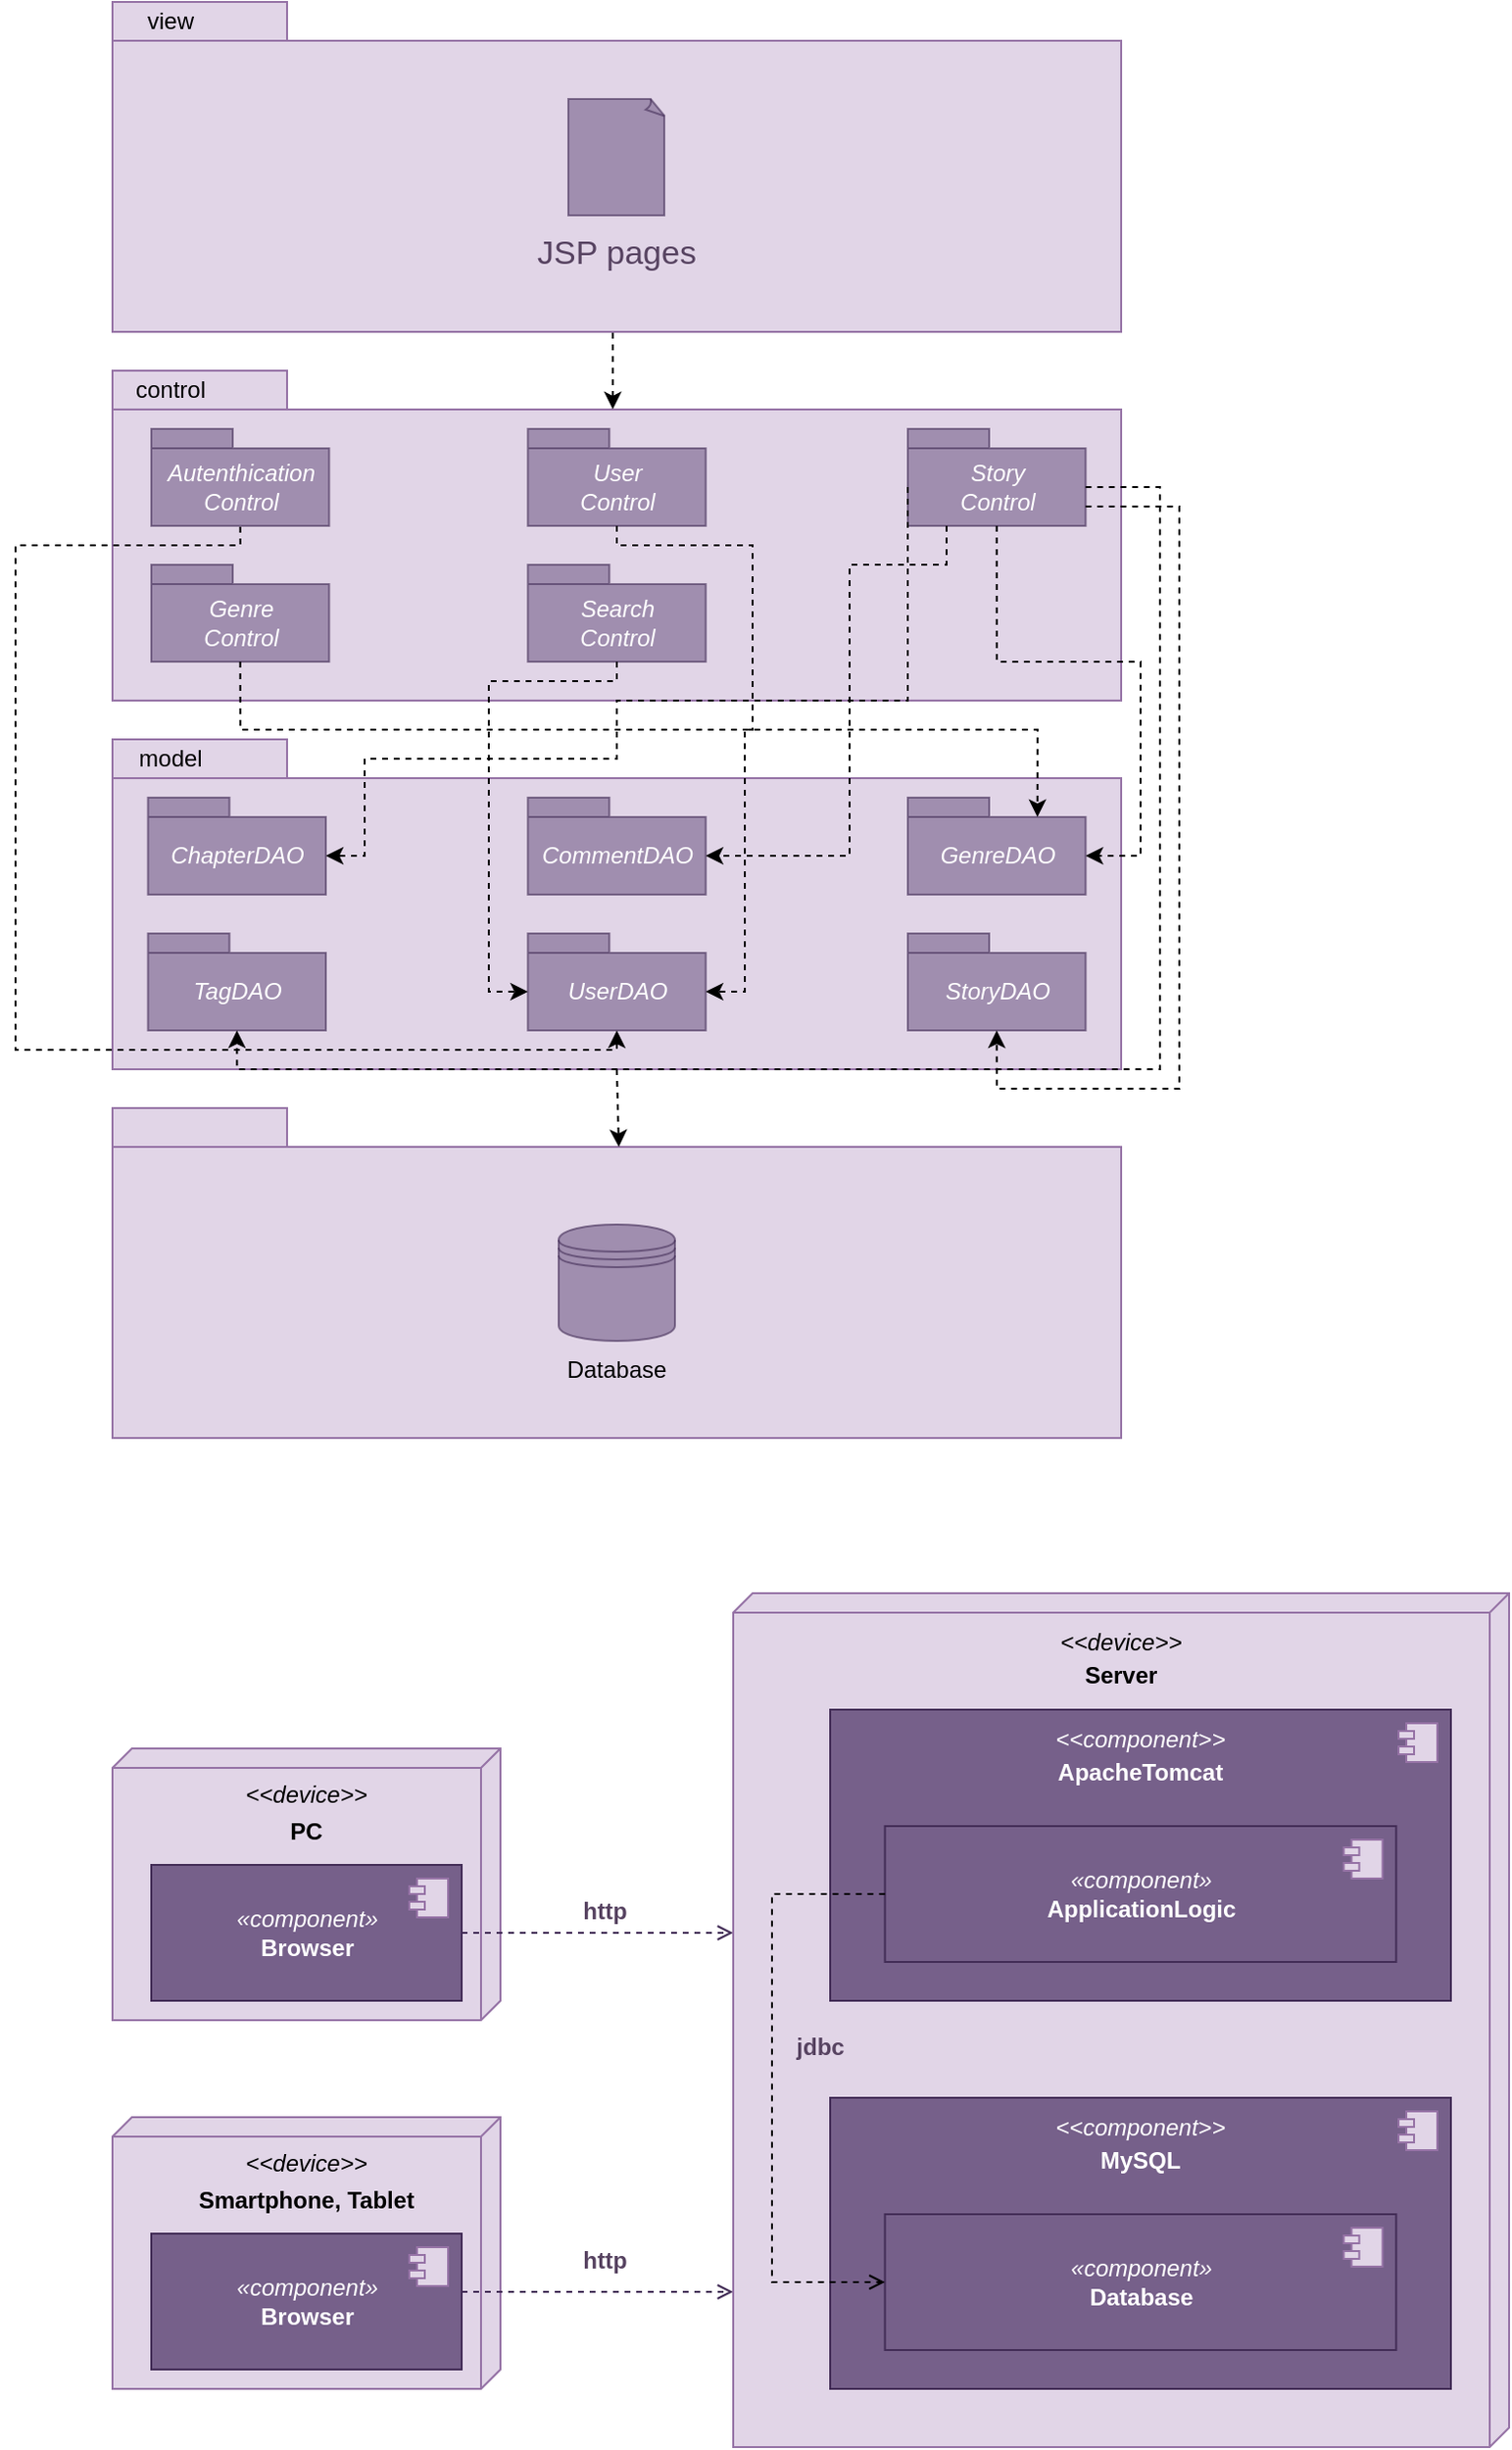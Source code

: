 <mxfile version="20.8.10" type="device"><diagram id="DQOTCtiVCotklaoF1n5Z" name="Pagina-1"><mxGraphModel dx="1480" dy="2035" grid="1" gridSize="10" guides="1" tooltips="1" connect="1" arrows="1" fold="1" page="1" pageScale="1" pageWidth="827" pageHeight="1169" math="0" shadow="0"><root><mxCell id="0"/><mxCell id="1" parent="0"/><mxCell id="dq2Bh-Fn7fIItPew6gEA-5" value="" style="group" parent="1" vertex="1" connectable="0"><mxGeometry x="160" y="240" width="520" height="170" as="geometry"/></mxCell><mxCell id="dq2Bh-Fn7fIItPew6gEA-2" value="" style="shape=folder;fontStyle=1;spacingTop=10;tabWidth=90;tabHeight=20;tabPosition=left;html=1;fillColor=#e1d5e7;strokeColor=#9673a6;movable=1;resizable=1;rotatable=1;deletable=1;editable=1;connectable=1;" parent="dq2Bh-Fn7fIItPew6gEA-5" vertex="1"><mxGeometry width="520" height="170" as="geometry"/></mxCell><mxCell id="dq2Bh-Fn7fIItPew6gEA-17" value="&lt;span style=&quot;font-weight: normal;&quot;&gt;&lt;i&gt;ChapterDAO&lt;/i&gt;&lt;/span&gt;" style="shape=folder;fontStyle=1;spacingTop=10;tabWidth=42;tabHeight=10;tabPosition=left;html=1;fillColor=#76608a;strokeColor=#432D57;fontColor=#ffffff;gradientColor=none;opacity=60;" parent="dq2Bh-Fn7fIItPew6gEA-5" vertex="1"><mxGeometry x="18.3" y="30" width="91.7" height="50" as="geometry"/></mxCell><mxCell id="dq2Bh-Fn7fIItPew6gEA-18" value="&lt;span style=&quot;font-weight: normal;&quot;&gt;&lt;i&gt;CommentDAO&lt;/i&gt;&lt;/span&gt;" style="shape=folder;fontStyle=1;spacingTop=10;tabWidth=42;tabHeight=10;tabPosition=left;html=1;fillColor=#76608a;strokeColor=#432D57;fontColor=#ffffff;gradientColor=none;opacity=60;" parent="dq2Bh-Fn7fIItPew6gEA-5" vertex="1"><mxGeometry x="214.15" y="30" width="91.7" height="50" as="geometry"/></mxCell><mxCell id="dq2Bh-Fn7fIItPew6gEA-19" value="&lt;span style=&quot;font-weight: normal;&quot;&gt;&lt;i&gt;GenreDAO&lt;/i&gt;&lt;/span&gt;" style="shape=folder;fontStyle=1;spacingTop=10;tabWidth=42;tabHeight=10;tabPosition=left;html=1;fillColor=#76608a;strokeColor=#432D57;fontColor=#ffffff;gradientColor=none;opacity=60;" parent="dq2Bh-Fn7fIItPew6gEA-5" vertex="1"><mxGeometry x="410" y="30" width="91.7" height="50" as="geometry"/></mxCell><mxCell id="dq2Bh-Fn7fIItPew6gEA-20" value="&lt;span style=&quot;font-weight: normal;&quot;&gt;&lt;i&gt;StoryDAO&lt;/i&gt;&lt;/span&gt;" style="shape=folder;fontStyle=1;spacingTop=10;tabWidth=42;tabHeight=10;tabPosition=left;html=1;fillColor=#76608a;strokeColor=#432D57;fontColor=#ffffff;gradientColor=none;opacity=60;" parent="dq2Bh-Fn7fIItPew6gEA-5" vertex="1"><mxGeometry x="410" y="100" width="91.7" height="50" as="geometry"/></mxCell><mxCell id="dq2Bh-Fn7fIItPew6gEA-21" value="&lt;span style=&quot;font-weight: normal;&quot;&gt;&lt;i&gt;TagDAO&lt;/i&gt;&lt;/span&gt;" style="shape=folder;fontStyle=1;spacingTop=10;tabWidth=42;tabHeight=10;tabPosition=left;html=1;fillColor=#76608a;strokeColor=#432D57;fontColor=#ffffff;gradientColor=none;opacity=60;" parent="dq2Bh-Fn7fIItPew6gEA-5" vertex="1"><mxGeometry x="18.3" y="100" width="91.7" height="50" as="geometry"/></mxCell><mxCell id="dq2Bh-Fn7fIItPew6gEA-22" value="&lt;span style=&quot;font-weight: normal;&quot;&gt;&lt;i&gt;UserDAO&lt;/i&gt;&lt;/span&gt;" style="shape=folder;fontStyle=1;spacingTop=10;tabWidth=42;tabHeight=10;tabPosition=left;html=1;fillColor=#76608a;strokeColor=#432D57;fontColor=#ffffff;gradientColor=none;opacity=60;" parent="dq2Bh-Fn7fIItPew6gEA-5" vertex="1"><mxGeometry x="214.15" y="100" width="91.7" height="50" as="geometry"/></mxCell><mxCell id="T5sPpP3Q6mlkXvRwVZsr-17" value="model" style="text;html=1;strokeColor=none;fillColor=none;align=center;verticalAlign=middle;whiteSpace=wrap;rounded=0;" vertex="1" parent="dq2Bh-Fn7fIItPew6gEA-5"><mxGeometry width="60" height="20" as="geometry"/></mxCell><mxCell id="dq2Bh-Fn7fIItPew6gEA-6" value="" style="group" parent="1" vertex="1" connectable="0"><mxGeometry x="160" y="430" width="520" height="170" as="geometry"/></mxCell><mxCell id="dq2Bh-Fn7fIItPew6gEA-7" value="" style="shape=folder;fontStyle=1;spacingTop=10;tabWidth=90;tabHeight=20;tabPosition=left;html=1;fillColor=#e1d5e7;strokeColor=#9673a6;movable=1;resizable=1;rotatable=1;deletable=1;editable=1;connectable=1;" parent="dq2Bh-Fn7fIItPew6gEA-6" vertex="1"><mxGeometry width="520" height="170" as="geometry"/></mxCell><mxCell id="dq2Bh-Fn7fIItPew6gEA-23" value="" style="shape=datastore;whiteSpace=wrap;html=1;strokeColor=#432D57;opacity=60;fillColor=#76608a;fontColor=#ffffff;" parent="dq2Bh-Fn7fIItPew6gEA-6" vertex="1"><mxGeometry x="230" y="60" width="60" height="60" as="geometry"/></mxCell><mxCell id="8GHpV5o0GeIvoM_apb5r-5" value="Database" style="text;html=1;strokeColor=none;fillColor=none;align=center;verticalAlign=middle;whiteSpace=wrap;rounded=0;" parent="dq2Bh-Fn7fIItPew6gEA-6" vertex="1"><mxGeometry x="230" y="120" width="60" height="30" as="geometry"/></mxCell><mxCell id="dq2Bh-Fn7fIItPew6gEA-9" value="" style="endArrow=classic;html=1;rounded=0;entryX=0.502;entryY=0.118;entryDx=0;entryDy=0;entryPerimeter=0;exitX=0.5;exitY=1;exitDx=0;exitDy=0;exitPerimeter=0;dashed=1;" parent="1" source="dq2Bh-Fn7fIItPew6gEA-2" target="dq2Bh-Fn7fIItPew6gEA-7" edge="1"><mxGeometry width="50" height="50" relative="1" as="geometry"><mxPoint x="370" y="410" as="sourcePoint"/><mxPoint x="420" y="360" as="targetPoint"/></mxGeometry></mxCell><mxCell id="dq2Bh-Fn7fIItPew6gEA-10" value="" style="group" parent="1" vertex="1" connectable="0"><mxGeometry x="160" y="-140" width="520" height="170" as="geometry"/></mxCell><mxCell id="dq2Bh-Fn7fIItPew6gEA-11" value="" style="shape=folder;fontStyle=1;spacingTop=10;tabWidth=90;tabHeight=20;tabPosition=left;html=1;fillColor=#e1d5e7;strokeColor=#9673a6;movable=1;resizable=1;rotatable=1;deletable=1;editable=1;connectable=1;" parent="dq2Bh-Fn7fIItPew6gEA-10" vertex="1"><mxGeometry width="520" height="170" as="geometry"/></mxCell><mxCell id="dq2Bh-Fn7fIItPew6gEA-16" value="&lt;span style=&quot;&quot;&gt;&lt;font style=&quot;font-size: 17px;&quot; color=&quot;#574361&quot;&gt;JSP pages&lt;/font&gt;&lt;/span&gt;" style="text;html=1;strokeColor=none;fillColor=none;align=center;verticalAlign=middle;whiteSpace=wrap;rounded=0;fontStyle=0" parent="dq2Bh-Fn7fIItPew6gEA-10" vertex="1"><mxGeometry x="150" y="110" width="220" height="40" as="geometry"/></mxCell><mxCell id="dq2Bh-Fn7fIItPew6gEA-71" value="" style="whiteSpace=wrap;html=1;shape=mxgraph.basic.document;strokeColor=#432D57;fontSize=17;fontColor=#ffffff;fillColor=#76608a;opacity=60;" parent="dq2Bh-Fn7fIItPew6gEA-10" vertex="1"><mxGeometry x="235" y="50" width="50" height="60" as="geometry"/></mxCell><mxCell id="T5sPpP3Q6mlkXvRwVZsr-19" value="view" style="text;html=1;strokeColor=none;fillColor=none;align=center;verticalAlign=middle;whiteSpace=wrap;rounded=0;" vertex="1" parent="dq2Bh-Fn7fIItPew6gEA-10"><mxGeometry width="60" height="20" as="geometry"/></mxCell><mxCell id="dq2Bh-Fn7fIItPew6gEA-31" value="" style="group" parent="1" vertex="1" connectable="0"><mxGeometry x="160" y="760" width="200" height="140" as="geometry"/></mxCell><mxCell id="dq2Bh-Fn7fIItPew6gEA-24" value="" style="verticalAlign=top;align=left;spacingTop=8;spacingLeft=2;spacingRight=12;shape=cube;size=10;direction=south;fontStyle=4;html=1;strokeColor=#9673a6;fillColor=#e1d5e7;" parent="dq2Bh-Fn7fIItPew6gEA-31" vertex="1"><mxGeometry width="200" height="140" as="geometry"/></mxCell><mxCell id="dq2Bh-Fn7fIItPew6gEA-27" value="&lt;i&gt;«component»&lt;/i&gt;&lt;br&gt;&lt;b&gt;Browser&lt;/b&gt;" style="html=1;dropTarget=0;strokeColor=#432D57;fillColor=#76608a;fontColor=#ffffff;" parent="dq2Bh-Fn7fIItPew6gEA-31" vertex="1"><mxGeometry x="20" y="60" width="160" height="70" as="geometry"/></mxCell><mxCell id="dq2Bh-Fn7fIItPew6gEA-28" value="" style="shape=module;jettyWidth=8;jettyHeight=4;strokeColor=#9673a6;fillColor=#e1d5e7;" parent="dq2Bh-Fn7fIItPew6gEA-27" vertex="1"><mxGeometry x="1" width="20" height="20" relative="1" as="geometry"><mxPoint x="-27" y="7" as="offset"/></mxGeometry></mxCell><mxCell id="dq2Bh-Fn7fIItPew6gEA-29" value="&lt;&lt;device&gt;&gt;" style="text;align=center;fontStyle=2;verticalAlign=middle;spacingLeft=3;spacingRight=3;strokeColor=none;rotatable=0;points=[[0,0.5],[1,0.5]];portConstraint=eastwest;gradientColor=none;" parent="dq2Bh-Fn7fIItPew6gEA-31" vertex="1"><mxGeometry x="60" y="10" width="80" height="26" as="geometry"/></mxCell><mxCell id="dq2Bh-Fn7fIItPew6gEA-30" value="PC" style="text;align=center;fontStyle=1;verticalAlign=middle;spacingLeft=3;spacingRight=3;strokeColor=none;rotatable=0;points=[[0,0.5],[1,0.5]];portConstraint=eastwest;gradientColor=none;" parent="dq2Bh-Fn7fIItPew6gEA-31" vertex="1"><mxGeometry x="60" y="34" width="80" height="16" as="geometry"/></mxCell><mxCell id="dq2Bh-Fn7fIItPew6gEA-32" value="" style="group" parent="1" vertex="1" connectable="0"><mxGeometry x="160" y="950" width="200" height="140" as="geometry"/></mxCell><mxCell id="dq2Bh-Fn7fIItPew6gEA-33" value="" style="verticalAlign=top;align=left;spacingTop=8;spacingLeft=2;spacingRight=12;shape=cube;size=10;direction=south;fontStyle=4;html=1;strokeColor=#9673a6;fillColor=#e1d5e7;" parent="dq2Bh-Fn7fIItPew6gEA-32" vertex="1"><mxGeometry width="200" height="140" as="geometry"/></mxCell><mxCell id="dq2Bh-Fn7fIItPew6gEA-34" value="&lt;i&gt;«component»&lt;/i&gt;&lt;br&gt;&lt;b&gt;Browser&lt;/b&gt;" style="html=1;dropTarget=0;strokeColor=#432D57;fillColor=#76608a;fontColor=#ffffff;" parent="dq2Bh-Fn7fIItPew6gEA-32" vertex="1"><mxGeometry x="20" y="60" width="160" height="70" as="geometry"/></mxCell><mxCell id="dq2Bh-Fn7fIItPew6gEA-35" value="" style="shape=module;jettyWidth=8;jettyHeight=4;strokeColor=#9673a6;fillColor=#e1d5e7;" parent="dq2Bh-Fn7fIItPew6gEA-34" vertex="1"><mxGeometry x="1" width="20" height="20" relative="1" as="geometry"><mxPoint x="-27" y="7" as="offset"/></mxGeometry></mxCell><mxCell id="dq2Bh-Fn7fIItPew6gEA-36" value="&lt;&lt;device&gt;&gt;" style="text;align=center;fontStyle=2;verticalAlign=middle;spacingLeft=3;spacingRight=3;strokeColor=none;rotatable=0;points=[[0,0.5],[1,0.5]];portConstraint=eastwest;gradientColor=none;" parent="dq2Bh-Fn7fIItPew6gEA-32" vertex="1"><mxGeometry x="60" y="10" width="80" height="26" as="geometry"/></mxCell><mxCell id="dq2Bh-Fn7fIItPew6gEA-37" value="Smartphone, Tablet" style="text;align=center;fontStyle=1;verticalAlign=middle;spacingLeft=3;spacingRight=3;strokeColor=none;rotatable=0;points=[[0,0.5],[1,0.5]];portConstraint=eastwest;gradientColor=none;" parent="dq2Bh-Fn7fIItPew6gEA-32" vertex="1"><mxGeometry x="60" y="34" width="80" height="16" as="geometry"/></mxCell><mxCell id="dq2Bh-Fn7fIItPew6gEA-41" style="edgeStyle=orthogonalEdgeStyle;rounded=0;orthogonalLoop=1;jettySize=auto;html=1;exitX=1;exitY=0.5;exitDx=0;exitDy=0;startArrow=none;startFill=0;endArrow=open;endFill=0;fillColor=#76608a;strokeColor=#432D57;dashed=1;" parent="1" source="dq2Bh-Fn7fIItPew6gEA-27" edge="1"><mxGeometry relative="1" as="geometry"><mxPoint x="480" y="855" as="targetPoint"/></mxGeometry></mxCell><mxCell id="dq2Bh-Fn7fIItPew6gEA-42" style="edgeStyle=orthogonalEdgeStyle;rounded=0;orthogonalLoop=1;jettySize=auto;html=1;exitX=1;exitY=0.5;exitDx=0;exitDy=0;startArrow=none;startFill=0;endArrow=open;endFill=0;fillColor=#76608a;strokeColor=#432D57;dashed=1;" parent="1" edge="1"><mxGeometry relative="1" as="geometry"><mxPoint x="340.0" y="1040" as="sourcePoint"/><mxPoint x="480" y="1040" as="targetPoint"/></mxGeometry></mxCell><mxCell id="dq2Bh-Fn7fIItPew6gEA-43" value="" style="group" parent="1" vertex="1" connectable="0"><mxGeometry x="480" y="680" width="400" height="440" as="geometry"/></mxCell><mxCell id="dq2Bh-Fn7fIItPew6gEA-44" value="" style="verticalAlign=top;align=left;spacingTop=8;spacingLeft=2;spacingRight=12;shape=cube;size=10;direction=south;fontStyle=4;html=1;strokeColor=#9673a6;fillColor=#e1d5e7;" parent="dq2Bh-Fn7fIItPew6gEA-43" vertex="1"><mxGeometry width="400" height="440" as="geometry"/></mxCell><mxCell id="dq2Bh-Fn7fIItPew6gEA-47" value="&lt;&lt;device&gt;&gt;" style="text;align=center;fontStyle=2;verticalAlign=middle;spacingLeft=3;spacingRight=3;strokeColor=none;rotatable=0;points=[[0,0.5],[1,0.5]];portConstraint=eastwest;gradientColor=none;" parent="dq2Bh-Fn7fIItPew6gEA-43" vertex="1"><mxGeometry x="120" y="10" width="160" height="28.57" as="geometry"/></mxCell><mxCell id="dq2Bh-Fn7fIItPew6gEA-48" value="Server" style="text;align=center;fontStyle=1;verticalAlign=middle;spacingLeft=3;spacingRight=3;strokeColor=none;rotatable=0;points=[[0,0.5],[1,0.5]];portConstraint=eastwest;gradientColor=none;" parent="dq2Bh-Fn7fIItPew6gEA-43" vertex="1"><mxGeometry x="120" y="30" width="160" height="23.14" as="geometry"/></mxCell><mxCell id="dq2Bh-Fn7fIItPew6gEA-57" value="" style="group" parent="dq2Bh-Fn7fIItPew6gEA-43" vertex="1" connectable="0"><mxGeometry x="50" y="60" width="320" height="150" as="geometry"/></mxCell><mxCell id="dq2Bh-Fn7fIItPew6gEA-45" value="" style="html=1;dropTarget=0;strokeColor=#432D57;fillColor=#76608a;fontColor=#ffffff;textOpacity=30;" parent="dq2Bh-Fn7fIItPew6gEA-57" vertex="1"><mxGeometry width="320" height="150" as="geometry"/></mxCell><mxCell id="dq2Bh-Fn7fIItPew6gEA-46" value="" style="shape=module;jettyWidth=8;jettyHeight=4;strokeColor=#9673a6;fillColor=#e1d5e7;" parent="dq2Bh-Fn7fIItPew6gEA-45" vertex="1"><mxGeometry x="1" width="20" height="20" relative="1" as="geometry"><mxPoint x="-27" y="7" as="offset"/></mxGeometry></mxCell><mxCell id="dq2Bh-Fn7fIItPew6gEA-51" value="&lt;&lt;component&gt;&gt;" style="text;align=center;fontStyle=2;verticalAlign=middle;spacingLeft=3;spacingRight=3;strokeColor=none;rotatable=0;points=[[0,0.5],[1,0.5]];portConstraint=eastwest;gradientColor=none;fontColor=#FFFFFF;" parent="dq2Bh-Fn7fIItPew6gEA-57" vertex="1"><mxGeometry x="84.706" width="150.588" height="28.57" as="geometry"/></mxCell><mxCell id="dq2Bh-Fn7fIItPew6gEA-52" value="ApacheTomcat" style="text;align=center;fontStyle=1;verticalAlign=middle;spacingLeft=3;spacingRight=3;strokeColor=none;rotatable=0;points=[[0,0.5],[1,0.5]];portConstraint=eastwest;gradientColor=none;fontColor=#FFFFFF;" parent="dq2Bh-Fn7fIItPew6gEA-57" vertex="1"><mxGeometry x="84.706" y="20" width="150.588" height="23.14" as="geometry"/></mxCell><mxCell id="dq2Bh-Fn7fIItPew6gEA-53" value="&lt;i&gt;«component»&lt;/i&gt;&lt;br&gt;&lt;b&gt;ApplicationLogic&lt;/b&gt;" style="html=1;dropTarget=0;strokeColor=#432D57;fillColor=#76608a;fontColor=#ffffff;" parent="dq2Bh-Fn7fIItPew6gEA-57" vertex="1"><mxGeometry x="28.235" y="60" width="263.529" height="70" as="geometry"/></mxCell><mxCell id="dq2Bh-Fn7fIItPew6gEA-54" value="" style="shape=module;jettyWidth=8;jettyHeight=4;strokeColor=#9673a6;fillColor=#e1d5e7;" parent="dq2Bh-Fn7fIItPew6gEA-53" vertex="1"><mxGeometry x="1" width="20" height="20" relative="1" as="geometry"><mxPoint x="-27" y="7" as="offset"/></mxGeometry></mxCell><mxCell id="dq2Bh-Fn7fIItPew6gEA-58" value="" style="group" parent="dq2Bh-Fn7fIItPew6gEA-43" vertex="1" connectable="0"><mxGeometry x="50" y="260" width="320" height="150" as="geometry"/></mxCell><mxCell id="dq2Bh-Fn7fIItPew6gEA-59" value="" style="html=1;dropTarget=0;strokeColor=#432D57;fillColor=#76608a;fontColor=#ffffff;textOpacity=30;" parent="dq2Bh-Fn7fIItPew6gEA-58" vertex="1"><mxGeometry width="320" height="150" as="geometry"/></mxCell><mxCell id="dq2Bh-Fn7fIItPew6gEA-60" value="" style="shape=module;jettyWidth=8;jettyHeight=4;strokeColor=#9673a6;fillColor=#e1d5e7;" parent="dq2Bh-Fn7fIItPew6gEA-59" vertex="1"><mxGeometry x="1" width="20" height="20" relative="1" as="geometry"><mxPoint x="-27" y="7" as="offset"/></mxGeometry></mxCell><mxCell id="dq2Bh-Fn7fIItPew6gEA-61" value="&lt;&lt;component&gt;&gt;" style="text;align=center;fontStyle=2;verticalAlign=middle;spacingLeft=3;spacingRight=3;strokeColor=none;rotatable=0;points=[[0,0.5],[1,0.5]];portConstraint=eastwest;gradientColor=none;fontColor=#FFFFFF;" parent="dq2Bh-Fn7fIItPew6gEA-58" vertex="1"><mxGeometry x="84.706" width="150.588" height="28.57" as="geometry"/></mxCell><mxCell id="dq2Bh-Fn7fIItPew6gEA-62" value="MySQL" style="text;align=center;fontStyle=1;verticalAlign=middle;spacingLeft=3;spacingRight=3;strokeColor=none;rotatable=0;points=[[0,0.5],[1,0.5]];portConstraint=eastwest;gradientColor=none;fontColor=#FFFFFF;" parent="dq2Bh-Fn7fIItPew6gEA-58" vertex="1"><mxGeometry x="84.706" y="20" width="150.588" height="23.14" as="geometry"/></mxCell><mxCell id="dq2Bh-Fn7fIItPew6gEA-63" value="&lt;i&gt;«component»&lt;/i&gt;&lt;br&gt;&lt;b&gt;Database&lt;/b&gt;" style="html=1;dropTarget=0;strokeColor=#432D57;fillColor=#76608a;fontColor=#ffffff;" parent="dq2Bh-Fn7fIItPew6gEA-58" vertex="1"><mxGeometry x="28.235" y="60" width="263.529" height="70" as="geometry"/></mxCell><mxCell id="dq2Bh-Fn7fIItPew6gEA-64" value="" style="shape=module;jettyWidth=8;jettyHeight=4;strokeColor=#9673a6;fillColor=#e1d5e7;" parent="dq2Bh-Fn7fIItPew6gEA-63" vertex="1"><mxGeometry x="1" width="20" height="20" relative="1" as="geometry"><mxPoint x="-27" y="7" as="offset"/></mxGeometry></mxCell><mxCell id="dq2Bh-Fn7fIItPew6gEA-65" style="edgeStyle=orthogonalEdgeStyle;rounded=0;orthogonalLoop=1;jettySize=auto;html=1;exitX=0;exitY=0.5;exitDx=0;exitDy=0;entryX=0;entryY=0.5;entryDx=0;entryDy=0;dashed=1;fontColor=#FFFFFF;startArrow=none;startFill=0;endArrow=open;endFill=0;" parent="dq2Bh-Fn7fIItPew6gEA-43" source="dq2Bh-Fn7fIItPew6gEA-53" target="dq2Bh-Fn7fIItPew6gEA-63" edge="1"><mxGeometry relative="1" as="geometry"><Array as="points"><mxPoint x="20" y="155"/><mxPoint x="20" y="355"/></Array></mxGeometry></mxCell><mxCell id="dq2Bh-Fn7fIItPew6gEA-66" value="jdbc" style="text;align=center;fontStyle=1;verticalAlign=middle;spacingLeft=3;spacingRight=3;strokeColor=none;rotatable=0;points=[[0,0.5],[1,0.5]];portConstraint=eastwest;gradientColor=none;fontColor=#574361;" parent="dq2Bh-Fn7fIItPew6gEA-43" vertex="1"><mxGeometry x="20" y="220" width="50" height="26" as="geometry"/></mxCell><mxCell id="dq2Bh-Fn7fIItPew6gEA-49" value="http" style="text;align=center;fontStyle=1;verticalAlign=middle;spacingLeft=3;spacingRight=3;strokeColor=none;rotatable=0;points=[[0,0.5],[1,0.5]];portConstraint=eastwest;gradientColor=none;fontColor=#574361;" parent="1" vertex="1"><mxGeometry x="374" y="830" width="80" height="26" as="geometry"/></mxCell><mxCell id="dq2Bh-Fn7fIItPew6gEA-50" value="http" style="text;align=center;fontStyle=1;verticalAlign=middle;spacingLeft=3;spacingRight=3;strokeColor=none;rotatable=0;points=[[0,0.5],[1,0.5]];portConstraint=eastwest;gradientColor=none;fontColor=#574361;" parent="1" vertex="1"><mxGeometry x="374" y="1010" width="80" height="26" as="geometry"/></mxCell><mxCell id="T5sPpP3Q6mlkXvRwVZsr-1" value="" style="group" vertex="1" connectable="0" parent="1"><mxGeometry x="160" y="50" width="520" height="170" as="geometry"/></mxCell><mxCell id="T5sPpP3Q6mlkXvRwVZsr-2" value="" style="shape=folder;fontStyle=1;spacingTop=10;tabWidth=90;tabHeight=20;tabPosition=left;html=1;fillColor=#e1d5e7;strokeColor=#9673a6;movable=1;resizable=1;rotatable=1;deletable=1;editable=1;connectable=1;" vertex="1" parent="T5sPpP3Q6mlkXvRwVZsr-1"><mxGeometry width="520" height="170" as="geometry"/></mxCell><mxCell id="T5sPpP3Q6mlkXvRwVZsr-10" value="&lt;span style=&quot;font-weight: 400;&quot;&gt;&lt;i&gt;Autenthication&lt;br&gt;Control&lt;/i&gt;&lt;/span&gt;" style="shape=folder;fontStyle=1;spacingTop=10;tabWidth=42;tabHeight=10;tabPosition=left;html=1;fillColor=#76608a;strokeColor=#432D57;fontColor=#ffffff;gradientColor=none;opacity=60;" vertex="1" parent="T5sPpP3Q6mlkXvRwVZsr-1"><mxGeometry x="20" y="30" width="91.7" height="50" as="geometry"/></mxCell><mxCell id="T5sPpP3Q6mlkXvRwVZsr-11" value="&lt;span style=&quot;font-weight: 400;&quot;&gt;&lt;i&gt;User&lt;br&gt;Control&lt;/i&gt;&lt;/span&gt;" style="shape=folder;fontStyle=1;spacingTop=10;tabWidth=42;tabHeight=10;tabPosition=left;html=1;fillColor=#76608a;strokeColor=#432D57;fontColor=#ffffff;gradientColor=none;opacity=60;" vertex="1" parent="T5sPpP3Q6mlkXvRwVZsr-1"><mxGeometry x="214.15" y="30" width="91.7" height="50" as="geometry"/></mxCell><mxCell id="T5sPpP3Q6mlkXvRwVZsr-12" value="&lt;span style=&quot;font-weight: 400;&quot;&gt;&lt;i&gt;Story&lt;br&gt;Control&lt;/i&gt;&lt;/span&gt;" style="shape=folder;fontStyle=1;spacingTop=10;tabWidth=42;tabHeight=10;tabPosition=left;html=1;fillColor=#76608a;strokeColor=#432D57;fontColor=#ffffff;gradientColor=none;opacity=60;" vertex="1" parent="T5sPpP3Q6mlkXvRwVZsr-1"><mxGeometry x="410" y="30" width="91.7" height="50" as="geometry"/></mxCell><mxCell id="T5sPpP3Q6mlkXvRwVZsr-13" value="&lt;span style=&quot;font-weight: 400;&quot;&gt;&lt;i&gt;Genre&lt;br&gt;Control&lt;/i&gt;&lt;/span&gt;" style="shape=folder;fontStyle=1;spacingTop=10;tabWidth=42;tabHeight=10;tabPosition=left;html=1;fillColor=#76608a;strokeColor=#432D57;fontColor=#ffffff;gradientColor=none;opacity=60;" vertex="1" parent="T5sPpP3Q6mlkXvRwVZsr-1"><mxGeometry x="20" y="100" width="91.7" height="50" as="geometry"/></mxCell><mxCell id="T5sPpP3Q6mlkXvRwVZsr-14" value="&lt;span style=&quot;font-weight: 400;&quot;&gt;&lt;i&gt;Search&lt;br&gt;Control&lt;/i&gt;&lt;/span&gt;" style="shape=folder;fontStyle=1;spacingTop=10;tabWidth=42;tabHeight=10;tabPosition=left;html=1;fillColor=#76608a;strokeColor=#432D57;fontColor=#ffffff;gradientColor=none;opacity=60;" vertex="1" parent="T5sPpP3Q6mlkXvRwVZsr-1"><mxGeometry x="214.15" y="100" width="91.7" height="50" as="geometry"/></mxCell><mxCell id="T5sPpP3Q6mlkXvRwVZsr-18" value="control" style="text;html=1;strokeColor=none;fillColor=none;align=center;verticalAlign=middle;whiteSpace=wrap;rounded=0;" vertex="1" parent="T5sPpP3Q6mlkXvRwVZsr-1"><mxGeometry width="60" height="20" as="geometry"/></mxCell><mxCell id="T5sPpP3Q6mlkXvRwVZsr-9" value="" style="edgeStyle=orthogonalEdgeStyle;rounded=0;orthogonalLoop=1;jettySize=auto;html=1;dashed=1;startArrow=classic;startFill=1;endArrow=none;endFill=0;entryX=0.5;entryY=1;entryDx=0;entryDy=0;entryPerimeter=0;exitX=0.496;exitY=0.117;exitDx=0;exitDy=0;exitPerimeter=0;" edge="1" parent="1" source="T5sPpP3Q6mlkXvRwVZsr-2" target="dq2Bh-Fn7fIItPew6gEA-11"><mxGeometry relative="1" as="geometry"><mxPoint x="430" y="280" as="sourcePoint"/><mxPoint x="430" y="230" as="targetPoint"/><Array as="points"><mxPoint x="418" y="30"/></Array></mxGeometry></mxCell><mxCell id="T5sPpP3Q6mlkXvRwVZsr-20" value="" style="edgeStyle=orthogonalEdgeStyle;rounded=0;orthogonalLoop=1;jettySize=auto;html=1;dashed=1;startArrow=classic;startFill=1;endArrow=none;endFill=0;entryX=0.5;entryY=1;entryDx=0;entryDy=0;entryPerimeter=0;exitX=0.5;exitY=1;exitDx=0;exitDy=0;exitPerimeter=0;" edge="1" parent="1" source="dq2Bh-Fn7fIItPew6gEA-22" target="T5sPpP3Q6mlkXvRwVZsr-10"><mxGeometry relative="1" as="geometry"><mxPoint x="427.92" y="79.89" as="sourcePoint"/><mxPoint x="430" y="40" as="targetPoint"/><Array as="points"><mxPoint x="420" y="400"/><mxPoint x="110" y="400"/><mxPoint x="110" y="140"/><mxPoint x="226" y="140"/></Array></mxGeometry></mxCell><mxCell id="T5sPpP3Q6mlkXvRwVZsr-23" style="edgeStyle=orthogonalEdgeStyle;rounded=0;orthogonalLoop=1;jettySize=auto;html=1;exitX=0.5;exitY=1;exitDx=0;exitDy=0;exitPerimeter=0;entryX=0;entryY=0;entryDx=66.85;entryDy=10;entryPerimeter=0;dashed=1;" edge="1" parent="1" source="T5sPpP3Q6mlkXvRwVZsr-13" target="dq2Bh-Fn7fIItPew6gEA-19"><mxGeometry relative="1" as="geometry"/></mxCell><mxCell id="T5sPpP3Q6mlkXvRwVZsr-24" style="edgeStyle=orthogonalEdgeStyle;rounded=0;orthogonalLoop=1;jettySize=auto;html=1;exitX=0.5;exitY=1;exitDx=0;exitDy=0;exitPerimeter=0;entryX=0;entryY=0;entryDx=0;entryDy=30;entryPerimeter=0;dashed=1;" edge="1" parent="1" source="T5sPpP3Q6mlkXvRwVZsr-14" target="dq2Bh-Fn7fIItPew6gEA-22"><mxGeometry relative="1" as="geometry"><Array as="points"><mxPoint x="420" y="210"/><mxPoint x="354" y="210"/><mxPoint x="354" y="370"/></Array></mxGeometry></mxCell><mxCell id="T5sPpP3Q6mlkXvRwVZsr-25" style="edgeStyle=orthogonalEdgeStyle;rounded=0;orthogonalLoop=1;jettySize=auto;html=1;exitX=0.5;exitY=1;exitDx=0;exitDy=0;exitPerimeter=0;entryX=0;entryY=0;entryDx=91.7;entryDy=30;entryPerimeter=0;dashed=1;" edge="1" parent="1" source="T5sPpP3Q6mlkXvRwVZsr-11" target="dq2Bh-Fn7fIItPew6gEA-22"><mxGeometry relative="1" as="geometry"><Array as="points"><mxPoint x="420" y="140"/><mxPoint x="490" y="140"/><mxPoint x="490" y="235"/><mxPoint x="486" y="235"/><mxPoint x="486" y="370"/></Array></mxGeometry></mxCell><mxCell id="T5sPpP3Q6mlkXvRwVZsr-26" style="edgeStyle=orthogonalEdgeStyle;rounded=0;orthogonalLoop=1;jettySize=auto;html=1;exitX=0.5;exitY=1;exitDx=0;exitDy=0;exitPerimeter=0;entryX=0;entryY=0;entryDx=91.7;entryDy=30;entryPerimeter=0;dashed=1;" edge="1" parent="1" source="T5sPpP3Q6mlkXvRwVZsr-12" target="dq2Bh-Fn7fIItPew6gEA-19"><mxGeometry relative="1" as="geometry"><Array as="points"><mxPoint x="616" y="200"/><mxPoint x="690" y="200"/><mxPoint x="690" y="300"/></Array></mxGeometry></mxCell><mxCell id="T5sPpP3Q6mlkXvRwVZsr-27" style="edgeStyle=orthogonalEdgeStyle;rounded=0;orthogonalLoop=1;jettySize=auto;html=1;entryX=0;entryY=0;entryDx=91.7;entryDy=30;entryPerimeter=0;dashed=1;" edge="1" parent="1" target="dq2Bh-Fn7fIItPew6gEA-18"><mxGeometry relative="1" as="geometry"><mxPoint x="590" y="130" as="sourcePoint"/><Array as="points"><mxPoint x="590" y="150"/><mxPoint x="540" y="150"/><mxPoint x="540" y="300"/></Array></mxGeometry></mxCell><mxCell id="T5sPpP3Q6mlkXvRwVZsr-28" style="edgeStyle=orthogonalEdgeStyle;rounded=0;orthogonalLoop=1;jettySize=auto;html=1;exitX=0;exitY=0;exitDx=0;exitDy=30;exitPerimeter=0;entryX=0;entryY=0;entryDx=91.7;entryDy=30;entryPerimeter=0;dashed=1;" edge="1" parent="1" source="T5sPpP3Q6mlkXvRwVZsr-12" target="dq2Bh-Fn7fIItPew6gEA-17"><mxGeometry relative="1" as="geometry"><Array as="points"><mxPoint x="570" y="220"/><mxPoint x="420" y="220"/><mxPoint x="420" y="250"/><mxPoint x="290" y="250"/><mxPoint x="290" y="300"/></Array></mxGeometry></mxCell><mxCell id="T5sPpP3Q6mlkXvRwVZsr-29" style="edgeStyle=orthogonalEdgeStyle;rounded=0;orthogonalLoop=1;jettySize=auto;html=1;exitX=0;exitY=0;exitDx=91.7;exitDy=40;exitPerimeter=0;entryX=0.5;entryY=1;entryDx=0;entryDy=0;entryPerimeter=0;dashed=1;" edge="1" parent="1" source="T5sPpP3Q6mlkXvRwVZsr-12" target="dq2Bh-Fn7fIItPew6gEA-20"><mxGeometry relative="1" as="geometry"><Array as="points"><mxPoint x="710" y="120"/><mxPoint x="710" y="420"/><mxPoint x="616" y="420"/></Array></mxGeometry></mxCell><mxCell id="T5sPpP3Q6mlkXvRwVZsr-30" style="edgeStyle=orthogonalEdgeStyle;rounded=0;orthogonalLoop=1;jettySize=auto;html=1;exitX=0;exitY=0;exitDx=91.7;exitDy=30;exitPerimeter=0;dashed=1;entryX=0.5;entryY=1;entryDx=0;entryDy=0;entryPerimeter=0;" edge="1" parent="1" source="T5sPpP3Q6mlkXvRwVZsr-12" target="dq2Bh-Fn7fIItPew6gEA-21"><mxGeometry relative="1" as="geometry"><mxPoint x="490" y="430" as="targetPoint"/><Array as="points"><mxPoint x="700" y="110"/><mxPoint x="700" y="410"/><mxPoint x="224" y="410"/></Array></mxGeometry></mxCell></root></mxGraphModel></diagram></mxfile>